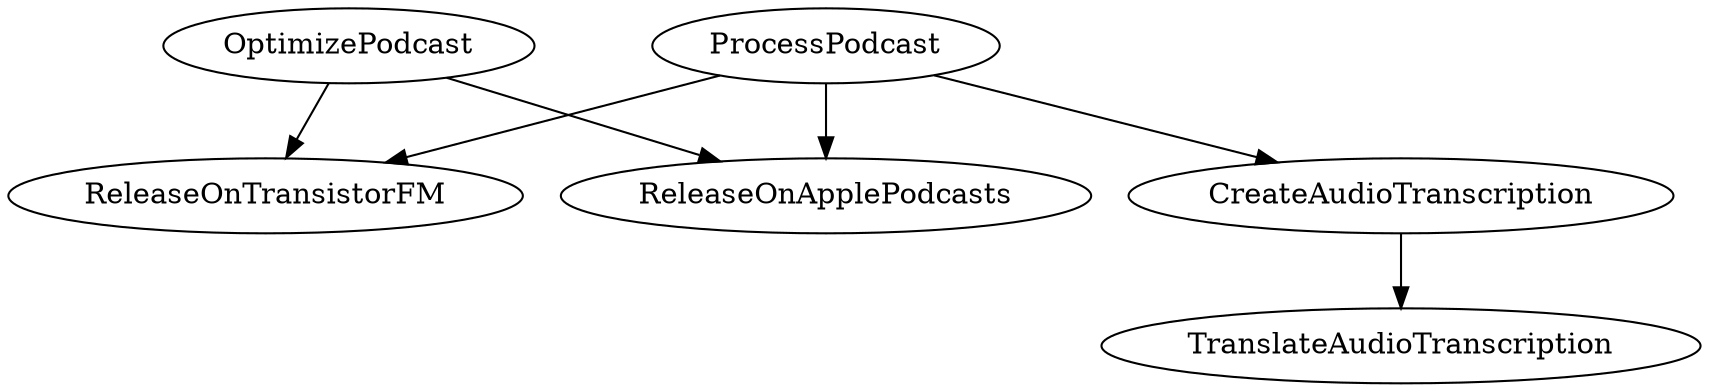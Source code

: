 digraph G {
    ProcessPodcast -> ReleaseOnApplePodcasts;
    ProcessPodcast -> ReleaseOnTransistorFM;
    ProcessPodcast -> CreateAudioTranscription;
    OptimizePodcast -> ReleaseOnApplePodcasts;
    OptimizePodcast -> ReleaseOnTransistorFM;
    CreateAudioTranscription -> TranslateAudioTranscription;
}